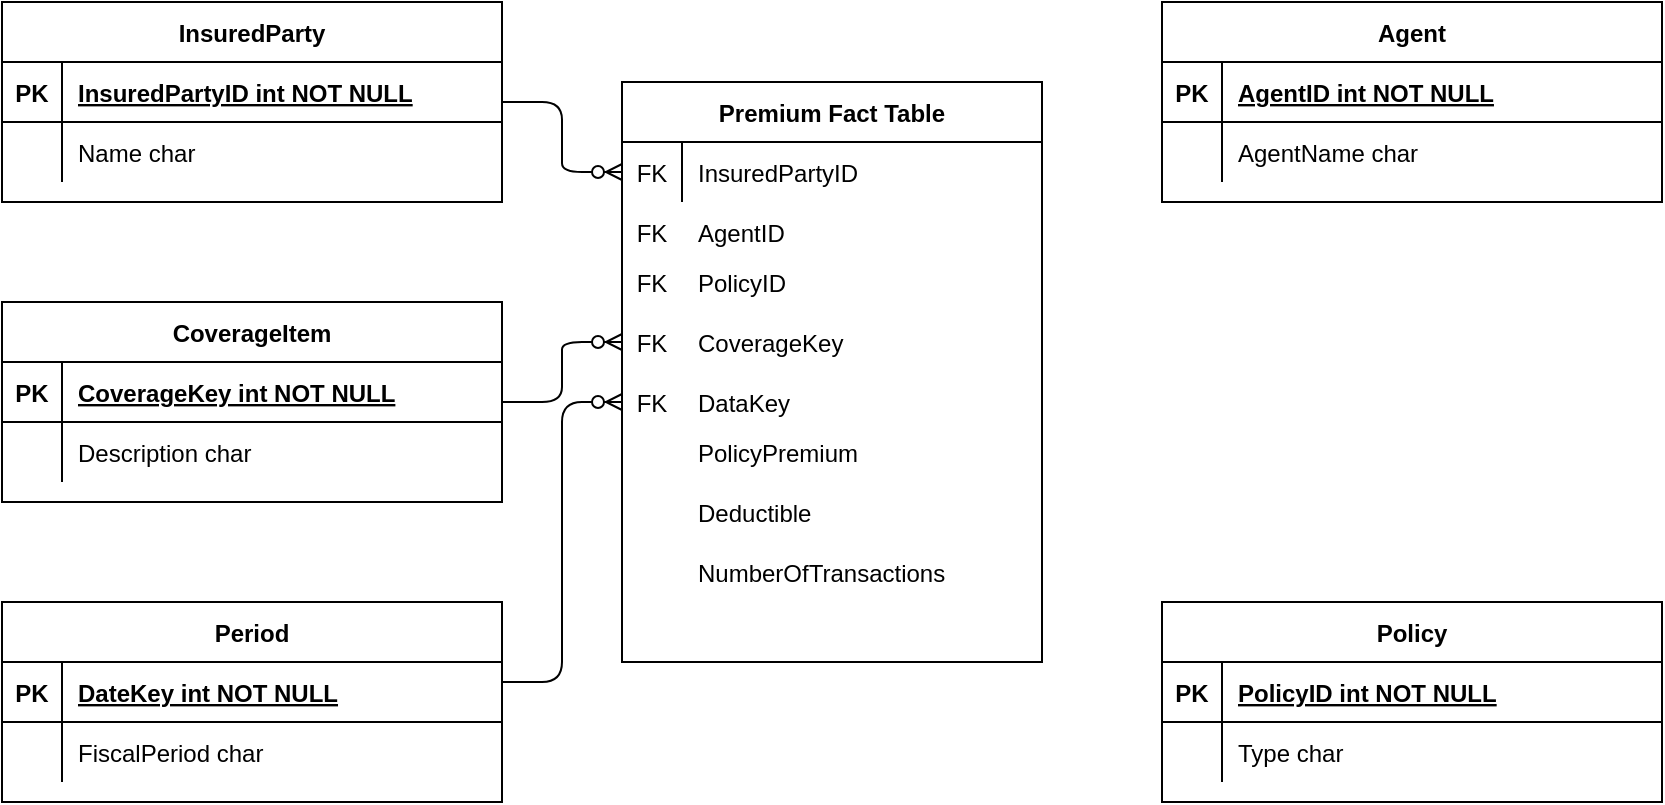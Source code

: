 <mxfile version="14.3.1" type="github">
  <diagram id="R2lEEEUBdFMjLlhIrx00" name="Page-1">
    <mxGraphModel dx="1211" dy="580" grid="1" gridSize="10" guides="1" tooltips="1" connect="1" arrows="1" fold="1" page="1" pageScale="1" pageWidth="850" pageHeight="1100" math="0" shadow="0" extFonts="Permanent Marker^https://fonts.googleapis.com/css?family=Permanent+Marker">
      <root>
        <mxCell id="0" />
        <mxCell id="1" parent="0" />
        <mxCell id="C-vyLk0tnHw3VtMMgP7b-23" value="InsuredParty" style="shape=table;startSize=30;container=1;collapsible=1;childLayout=tableLayout;fixedRows=1;rowLines=0;fontStyle=1;align=center;resizeLast=1;" parent="1" vertex="1">
          <mxGeometry x="10" y="120" width="250" height="100" as="geometry" />
        </mxCell>
        <mxCell id="C-vyLk0tnHw3VtMMgP7b-24" value="" style="shape=partialRectangle;collapsible=0;dropTarget=0;pointerEvents=0;fillColor=none;points=[[0,0.5],[1,0.5]];portConstraint=eastwest;top=0;left=0;right=0;bottom=1;" parent="C-vyLk0tnHw3VtMMgP7b-23" vertex="1">
          <mxGeometry y="30" width="250" height="30" as="geometry" />
        </mxCell>
        <mxCell id="C-vyLk0tnHw3VtMMgP7b-25" value="PK" style="shape=partialRectangle;overflow=hidden;connectable=0;fillColor=none;top=0;left=0;bottom=0;right=0;fontStyle=1;" parent="C-vyLk0tnHw3VtMMgP7b-24" vertex="1">
          <mxGeometry width="30" height="30" as="geometry" />
        </mxCell>
        <mxCell id="C-vyLk0tnHw3VtMMgP7b-26" value="InsuredPartyID int NOT NULL " style="shape=partialRectangle;overflow=hidden;connectable=0;fillColor=none;top=0;left=0;bottom=0;right=0;align=left;spacingLeft=6;fontStyle=5;" parent="C-vyLk0tnHw3VtMMgP7b-24" vertex="1">
          <mxGeometry x="30" width="220" height="30" as="geometry" />
        </mxCell>
        <mxCell id="C-vyLk0tnHw3VtMMgP7b-27" value="" style="shape=partialRectangle;collapsible=0;dropTarget=0;pointerEvents=0;fillColor=none;points=[[0,0.5],[1,0.5]];portConstraint=eastwest;top=0;left=0;right=0;bottom=0;" parent="C-vyLk0tnHw3VtMMgP7b-23" vertex="1">
          <mxGeometry y="60" width="250" height="30" as="geometry" />
        </mxCell>
        <mxCell id="C-vyLk0tnHw3VtMMgP7b-28" value="" style="shape=partialRectangle;overflow=hidden;connectable=0;fillColor=none;top=0;left=0;bottom=0;right=0;" parent="C-vyLk0tnHw3VtMMgP7b-27" vertex="1">
          <mxGeometry width="30" height="30" as="geometry" />
        </mxCell>
        <mxCell id="C-vyLk0tnHw3VtMMgP7b-29" value="Name char" style="shape=partialRectangle;overflow=hidden;connectable=0;fillColor=none;top=0;left=0;bottom=0;right=0;align=left;spacingLeft=6;" parent="C-vyLk0tnHw3VtMMgP7b-27" vertex="1">
          <mxGeometry x="30" width="220" height="30" as="geometry" />
        </mxCell>
        <mxCell id="JneLVEux4so_F-c8nc_q-1" value="CoverageItem" style="shape=table;startSize=30;container=1;collapsible=1;childLayout=tableLayout;fixedRows=1;rowLines=0;fontStyle=1;align=center;resizeLast=1;" vertex="1" parent="1">
          <mxGeometry x="10" y="270" width="250" height="100" as="geometry" />
        </mxCell>
        <mxCell id="JneLVEux4so_F-c8nc_q-2" value="" style="shape=partialRectangle;collapsible=0;dropTarget=0;pointerEvents=0;fillColor=none;points=[[0,0.5],[1,0.5]];portConstraint=eastwest;top=0;left=0;right=0;bottom=1;" vertex="1" parent="JneLVEux4so_F-c8nc_q-1">
          <mxGeometry y="30" width="250" height="30" as="geometry" />
        </mxCell>
        <mxCell id="JneLVEux4so_F-c8nc_q-3" value="PK" style="shape=partialRectangle;overflow=hidden;connectable=0;fillColor=none;top=0;left=0;bottom=0;right=0;fontStyle=1;" vertex="1" parent="JneLVEux4so_F-c8nc_q-2">
          <mxGeometry width="30" height="30" as="geometry" />
        </mxCell>
        <mxCell id="JneLVEux4so_F-c8nc_q-4" value="CoverageKey int NOT NULL " style="shape=partialRectangle;overflow=hidden;connectable=0;fillColor=none;top=0;left=0;bottom=0;right=0;align=left;spacingLeft=6;fontStyle=5;" vertex="1" parent="JneLVEux4so_F-c8nc_q-2">
          <mxGeometry x="30" width="220" height="30" as="geometry" />
        </mxCell>
        <mxCell id="JneLVEux4so_F-c8nc_q-5" value="" style="shape=partialRectangle;collapsible=0;dropTarget=0;pointerEvents=0;fillColor=none;points=[[0,0.5],[1,0.5]];portConstraint=eastwest;top=0;left=0;right=0;bottom=0;" vertex="1" parent="JneLVEux4so_F-c8nc_q-1">
          <mxGeometry y="60" width="250" height="30" as="geometry" />
        </mxCell>
        <mxCell id="JneLVEux4so_F-c8nc_q-6" value="" style="shape=partialRectangle;overflow=hidden;connectable=0;fillColor=none;top=0;left=0;bottom=0;right=0;" vertex="1" parent="JneLVEux4so_F-c8nc_q-5">
          <mxGeometry width="30" height="30" as="geometry" />
        </mxCell>
        <mxCell id="JneLVEux4so_F-c8nc_q-7" value="Description char" style="shape=partialRectangle;overflow=hidden;connectable=0;fillColor=none;top=0;left=0;bottom=0;right=0;align=left;spacingLeft=6;" vertex="1" parent="JneLVEux4so_F-c8nc_q-5">
          <mxGeometry x="30" width="220" height="30" as="geometry" />
        </mxCell>
        <mxCell id="JneLVEux4so_F-c8nc_q-8" value="Agent" style="shape=table;startSize=30;container=1;collapsible=1;childLayout=tableLayout;fixedRows=1;rowLines=0;fontStyle=1;align=center;resizeLast=1;" vertex="1" parent="1">
          <mxGeometry x="590" y="120" width="250" height="100" as="geometry" />
        </mxCell>
        <mxCell id="JneLVEux4so_F-c8nc_q-9" value="" style="shape=partialRectangle;collapsible=0;dropTarget=0;pointerEvents=0;fillColor=none;points=[[0,0.5],[1,0.5]];portConstraint=eastwest;top=0;left=0;right=0;bottom=1;" vertex="1" parent="JneLVEux4so_F-c8nc_q-8">
          <mxGeometry y="30" width="250" height="30" as="geometry" />
        </mxCell>
        <mxCell id="JneLVEux4so_F-c8nc_q-10" value="PK" style="shape=partialRectangle;overflow=hidden;connectable=0;fillColor=none;top=0;left=0;bottom=0;right=0;fontStyle=1;" vertex="1" parent="JneLVEux4so_F-c8nc_q-9">
          <mxGeometry width="30" height="30" as="geometry" />
        </mxCell>
        <mxCell id="JneLVEux4so_F-c8nc_q-11" value="AgentID int NOT NULL " style="shape=partialRectangle;overflow=hidden;connectable=0;fillColor=none;top=0;left=0;bottom=0;right=0;align=left;spacingLeft=6;fontStyle=5;" vertex="1" parent="JneLVEux4so_F-c8nc_q-9">
          <mxGeometry x="30" width="220" height="30" as="geometry" />
        </mxCell>
        <mxCell id="JneLVEux4so_F-c8nc_q-12" value="" style="shape=partialRectangle;collapsible=0;dropTarget=0;pointerEvents=0;fillColor=none;points=[[0,0.5],[1,0.5]];portConstraint=eastwest;top=0;left=0;right=0;bottom=0;" vertex="1" parent="JneLVEux4so_F-c8nc_q-8">
          <mxGeometry y="60" width="250" height="30" as="geometry" />
        </mxCell>
        <mxCell id="JneLVEux4so_F-c8nc_q-13" value="" style="shape=partialRectangle;overflow=hidden;connectable=0;fillColor=none;top=0;left=0;bottom=0;right=0;" vertex="1" parent="JneLVEux4so_F-c8nc_q-12">
          <mxGeometry width="30" height="30" as="geometry" />
        </mxCell>
        <mxCell id="JneLVEux4so_F-c8nc_q-14" value="AgentName char" style="shape=partialRectangle;overflow=hidden;connectable=0;fillColor=none;top=0;left=0;bottom=0;right=0;align=left;spacingLeft=6;" vertex="1" parent="JneLVEux4so_F-c8nc_q-12">
          <mxGeometry x="30" width="220" height="30" as="geometry" />
        </mxCell>
        <mxCell id="JneLVEux4so_F-c8nc_q-15" value="Policy" style="shape=table;startSize=30;container=1;collapsible=1;childLayout=tableLayout;fixedRows=1;rowLines=0;fontStyle=1;align=center;resizeLast=1;" vertex="1" parent="1">
          <mxGeometry x="590" y="420" width="250" height="100" as="geometry" />
        </mxCell>
        <mxCell id="JneLVEux4so_F-c8nc_q-16" value="" style="shape=partialRectangle;collapsible=0;dropTarget=0;pointerEvents=0;fillColor=none;points=[[0,0.5],[1,0.5]];portConstraint=eastwest;top=0;left=0;right=0;bottom=1;" vertex="1" parent="JneLVEux4so_F-c8nc_q-15">
          <mxGeometry y="30" width="250" height="30" as="geometry" />
        </mxCell>
        <mxCell id="JneLVEux4so_F-c8nc_q-17" value="PK" style="shape=partialRectangle;overflow=hidden;connectable=0;fillColor=none;top=0;left=0;bottom=0;right=0;fontStyle=1;" vertex="1" parent="JneLVEux4so_F-c8nc_q-16">
          <mxGeometry width="30" height="30" as="geometry" />
        </mxCell>
        <mxCell id="JneLVEux4so_F-c8nc_q-18" value="PolicyID int NOT NULL " style="shape=partialRectangle;overflow=hidden;connectable=0;fillColor=none;top=0;left=0;bottom=0;right=0;align=left;spacingLeft=6;fontStyle=5;" vertex="1" parent="JneLVEux4so_F-c8nc_q-16">
          <mxGeometry x="30" width="220" height="30" as="geometry" />
        </mxCell>
        <mxCell id="JneLVEux4so_F-c8nc_q-19" value="" style="shape=partialRectangle;collapsible=0;dropTarget=0;pointerEvents=0;fillColor=none;points=[[0,0.5],[1,0.5]];portConstraint=eastwest;top=0;left=0;right=0;bottom=0;" vertex="1" parent="JneLVEux4so_F-c8nc_q-15">
          <mxGeometry y="60" width="250" height="30" as="geometry" />
        </mxCell>
        <mxCell id="JneLVEux4so_F-c8nc_q-20" value="" style="shape=partialRectangle;overflow=hidden;connectable=0;fillColor=none;top=0;left=0;bottom=0;right=0;" vertex="1" parent="JneLVEux4so_F-c8nc_q-19">
          <mxGeometry width="30" height="30" as="geometry" />
        </mxCell>
        <mxCell id="JneLVEux4so_F-c8nc_q-21" value="Type char" style="shape=partialRectangle;overflow=hidden;connectable=0;fillColor=none;top=0;left=0;bottom=0;right=0;align=left;spacingLeft=6;" vertex="1" parent="JneLVEux4so_F-c8nc_q-19">
          <mxGeometry x="30" width="220" height="30" as="geometry" />
        </mxCell>
        <mxCell id="JneLVEux4so_F-c8nc_q-22" value="Period" style="shape=table;startSize=30;container=1;collapsible=1;childLayout=tableLayout;fixedRows=1;rowLines=0;fontStyle=1;align=center;resizeLast=1;" vertex="1" parent="1">
          <mxGeometry x="10" y="420" width="250" height="100" as="geometry" />
        </mxCell>
        <mxCell id="JneLVEux4so_F-c8nc_q-23" value="" style="shape=partialRectangle;collapsible=0;dropTarget=0;pointerEvents=0;fillColor=none;points=[[0,0.5],[1,0.5]];portConstraint=eastwest;top=0;left=0;right=0;bottom=1;" vertex="1" parent="JneLVEux4so_F-c8nc_q-22">
          <mxGeometry y="30" width="250" height="30" as="geometry" />
        </mxCell>
        <mxCell id="JneLVEux4so_F-c8nc_q-24" value="PK" style="shape=partialRectangle;overflow=hidden;connectable=0;fillColor=none;top=0;left=0;bottom=0;right=0;fontStyle=1;" vertex="1" parent="JneLVEux4so_F-c8nc_q-23">
          <mxGeometry width="30" height="30" as="geometry" />
        </mxCell>
        <mxCell id="JneLVEux4so_F-c8nc_q-25" value="DateKey int NOT NULL " style="shape=partialRectangle;overflow=hidden;connectable=0;fillColor=none;top=0;left=0;bottom=0;right=0;align=left;spacingLeft=6;fontStyle=5;" vertex="1" parent="JneLVEux4so_F-c8nc_q-23">
          <mxGeometry x="30" width="220" height="30" as="geometry" />
        </mxCell>
        <mxCell id="JneLVEux4so_F-c8nc_q-26" value="" style="shape=partialRectangle;collapsible=0;dropTarget=0;pointerEvents=0;fillColor=none;points=[[0,0.5],[1,0.5]];portConstraint=eastwest;top=0;left=0;right=0;bottom=0;" vertex="1" parent="JneLVEux4so_F-c8nc_q-22">
          <mxGeometry y="60" width="250" height="30" as="geometry" />
        </mxCell>
        <mxCell id="JneLVEux4so_F-c8nc_q-27" value="" style="shape=partialRectangle;overflow=hidden;connectable=0;fillColor=none;top=0;left=0;bottom=0;right=0;" vertex="1" parent="JneLVEux4so_F-c8nc_q-26">
          <mxGeometry width="30" height="30" as="geometry" />
        </mxCell>
        <mxCell id="JneLVEux4so_F-c8nc_q-28" value="FiscalPeriod char" style="shape=partialRectangle;overflow=hidden;connectable=0;fillColor=none;top=0;left=0;bottom=0;right=0;align=left;spacingLeft=6;" vertex="1" parent="JneLVEux4so_F-c8nc_q-26">
          <mxGeometry x="30" width="220" height="30" as="geometry" />
        </mxCell>
        <mxCell id="JneLVEux4so_F-c8nc_q-29" value="Premium Fact Table" style="shape=table;startSize=30;container=1;collapsible=1;childLayout=tableLayout;fixedRows=1;rowLines=0;fontStyle=1;align=center;resizeLast=1;" vertex="1" parent="1">
          <mxGeometry x="320" y="160" width="210" height="290" as="geometry" />
        </mxCell>
        <mxCell id="JneLVEux4so_F-c8nc_q-33" value="" style="shape=partialRectangle;collapsible=0;dropTarget=0;pointerEvents=0;fillColor=none;points=[[0,0.5],[1,0.5]];portConstraint=eastwest;top=0;left=0;right=0;bottom=0;" vertex="1" parent="JneLVEux4so_F-c8nc_q-29">
          <mxGeometry y="30" width="210" height="30" as="geometry" />
        </mxCell>
        <mxCell id="JneLVEux4so_F-c8nc_q-34" value="FK" style="shape=partialRectangle;overflow=hidden;connectable=0;fillColor=none;top=0;left=0;bottom=0;right=0;" vertex="1" parent="JneLVEux4so_F-c8nc_q-33">
          <mxGeometry width="30" height="30" as="geometry" />
        </mxCell>
        <mxCell id="JneLVEux4so_F-c8nc_q-35" value="InsuredPartyID" style="shape=partialRectangle;overflow=hidden;connectable=0;fillColor=none;top=0;left=0;bottom=0;right=0;align=left;spacingLeft=6;" vertex="1" parent="JneLVEux4so_F-c8nc_q-33">
          <mxGeometry x="30" width="180" height="30" as="geometry" />
        </mxCell>
        <mxCell id="JneLVEux4so_F-c8nc_q-36" value="FK" style="shape=partialRectangle;overflow=hidden;connectable=0;fillColor=none;top=0;left=0;bottom=0;right=0;" vertex="1" parent="1">
          <mxGeometry x="320" y="245" width="30" height="30" as="geometry" />
        </mxCell>
        <mxCell id="JneLVEux4so_F-c8nc_q-37" value="PolicyID" style="shape=partialRectangle;overflow=hidden;connectable=0;fillColor=none;top=0;left=0;bottom=0;right=0;align=left;spacingLeft=6;" vertex="1" parent="1">
          <mxGeometry x="350" y="245" width="180" height="30" as="geometry" />
        </mxCell>
        <mxCell id="JneLVEux4so_F-c8nc_q-38" value="FK" style="shape=partialRectangle;overflow=hidden;connectable=0;fillColor=none;top=0;left=0;bottom=0;right=0;" vertex="1" parent="1">
          <mxGeometry x="320" y="275" width="30" height="30" as="geometry" />
        </mxCell>
        <mxCell id="JneLVEux4so_F-c8nc_q-39" value="CoverageKey" style="shape=partialRectangle;overflow=hidden;connectable=0;fillColor=none;top=0;left=0;bottom=0;right=0;align=left;spacingLeft=6;" vertex="1" parent="1">
          <mxGeometry x="350" y="275" width="180" height="30" as="geometry" />
        </mxCell>
        <mxCell id="JneLVEux4so_F-c8nc_q-40" value="FK" style="shape=partialRectangle;overflow=hidden;connectable=0;fillColor=none;top=0;left=0;bottom=0;right=0;" vertex="1" parent="1">
          <mxGeometry x="320" y="305" width="30" height="30" as="geometry" />
        </mxCell>
        <mxCell id="JneLVEux4so_F-c8nc_q-41" value="DataKey" style="shape=partialRectangle;overflow=hidden;connectable=0;fillColor=none;top=0;left=0;bottom=0;right=0;align=left;spacingLeft=6;" vertex="1" parent="1">
          <mxGeometry x="350" y="305" width="170" height="30" as="geometry" />
        </mxCell>
        <mxCell id="JneLVEux4so_F-c8nc_q-42" value="FK" style="shape=partialRectangle;overflow=hidden;connectable=0;fillColor=none;top=0;left=0;bottom=0;right=0;" vertex="1" parent="1">
          <mxGeometry x="320" y="220" width="30" height="30" as="geometry" />
        </mxCell>
        <mxCell id="JneLVEux4so_F-c8nc_q-43" value="AgentID" style="shape=partialRectangle;overflow=hidden;connectable=0;fillColor=none;top=0;left=0;bottom=0;right=0;align=left;spacingLeft=6;" vertex="1" parent="1">
          <mxGeometry x="350" y="220" width="180" height="30" as="geometry" />
        </mxCell>
        <mxCell id="JneLVEux4so_F-c8nc_q-45" value="PolicyPremium" style="shape=partialRectangle;overflow=hidden;connectable=0;fillColor=none;top=0;left=0;bottom=0;right=0;align=left;spacingLeft=6;" vertex="1" parent="1">
          <mxGeometry x="350" y="330" width="180" height="30" as="geometry" />
        </mxCell>
        <mxCell id="JneLVEux4so_F-c8nc_q-47" value="Deductible" style="shape=partialRectangle;overflow=hidden;connectable=0;fillColor=none;top=0;left=0;bottom=0;right=0;align=left;spacingLeft=6;" vertex="1" parent="1">
          <mxGeometry x="350" y="360" width="180" height="30" as="geometry" />
        </mxCell>
        <mxCell id="JneLVEux4so_F-c8nc_q-49" value="NumberOfTransactions" style="shape=partialRectangle;overflow=hidden;connectable=0;fillColor=none;top=0;left=0;bottom=0;right=0;align=left;spacingLeft=6;" vertex="1" parent="1">
          <mxGeometry x="350" y="390" width="180" height="30" as="geometry" />
        </mxCell>
        <mxCell id="JneLVEux4so_F-c8nc_q-51" value="" style="edgeStyle=entityRelationEdgeStyle;fontSize=12;html=1;endArrow=ERzeroToMany;endFill=1;entryX=0;entryY=0.5;entryDx=0;entryDy=0;" edge="1" parent="1" target="JneLVEux4so_F-c8nc_q-33">
          <mxGeometry width="100" height="100" relative="1" as="geometry">
            <mxPoint x="260" y="170" as="sourcePoint" />
            <mxPoint x="360" y="70" as="targetPoint" />
          </mxGeometry>
        </mxCell>
        <mxCell id="JneLVEux4so_F-c8nc_q-52" value="" style="edgeStyle=entityRelationEdgeStyle;fontSize=12;html=1;endArrow=ERzeroToMany;endFill=1;" edge="1" parent="1">
          <mxGeometry width="100" height="100" relative="1" as="geometry">
            <mxPoint x="260" y="320" as="sourcePoint" />
            <mxPoint x="320" y="290" as="targetPoint" />
          </mxGeometry>
        </mxCell>
        <mxCell id="JneLVEux4so_F-c8nc_q-53" value="" style="edgeStyle=entityRelationEdgeStyle;fontSize=12;html=1;endArrow=ERzeroToMany;endFill=1;" edge="1" parent="1">
          <mxGeometry width="100" height="100" relative="1" as="geometry">
            <mxPoint x="260" y="460" as="sourcePoint" />
            <mxPoint x="320" y="320" as="targetPoint" />
          </mxGeometry>
        </mxCell>
      </root>
    </mxGraphModel>
  </diagram>
</mxfile>
